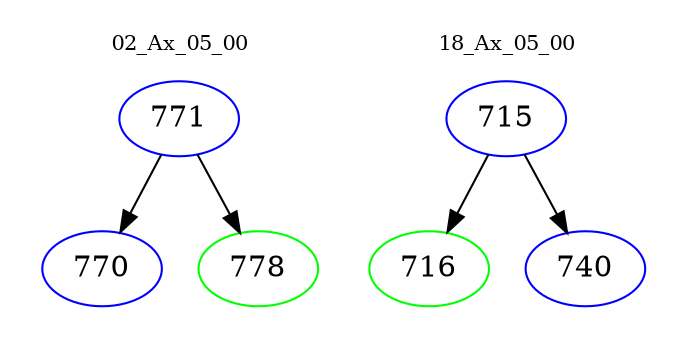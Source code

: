 digraph{
subgraph cluster_0 {
color = white
label = "02_Ax_05_00";
fontsize=10;
T0_771 [label="771", color="blue"]
T0_771 -> T0_770 [color="black"]
T0_770 [label="770", color="blue"]
T0_771 -> T0_778 [color="black"]
T0_778 [label="778", color="green"]
}
subgraph cluster_1 {
color = white
label = "18_Ax_05_00";
fontsize=10;
T1_715 [label="715", color="blue"]
T1_715 -> T1_716 [color="black"]
T1_716 [label="716", color="green"]
T1_715 -> T1_740 [color="black"]
T1_740 [label="740", color="blue"]
}
}
